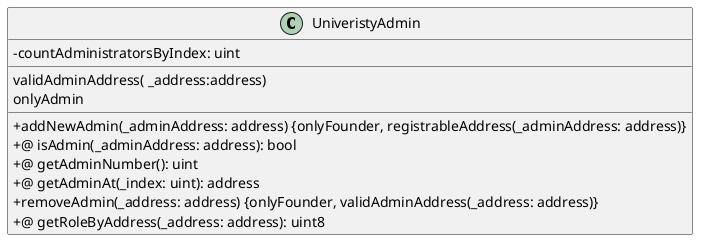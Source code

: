 @startuml
skinparam classAttributeIconSize 0
class UniveristyAdmin {
- countAdministratorsByIndex: uint
__
validAdminAddress( _address:address)
onlyAdmin
__
+ addNewAdmin(_adminAddress: address) {onlyFounder, registrableAddress(_adminAddress: address)}
+@ isAdmin(_adminAddress: address): bool
+@ getAdminNumber(): uint
+@ getAdminAt(_index: uint): address
+ removeAdmin(_address: address) {onlyFounder, validAdminAddress(_address: address)}
+@ getRoleByAddress(_address: address): uint8
}
@enduml